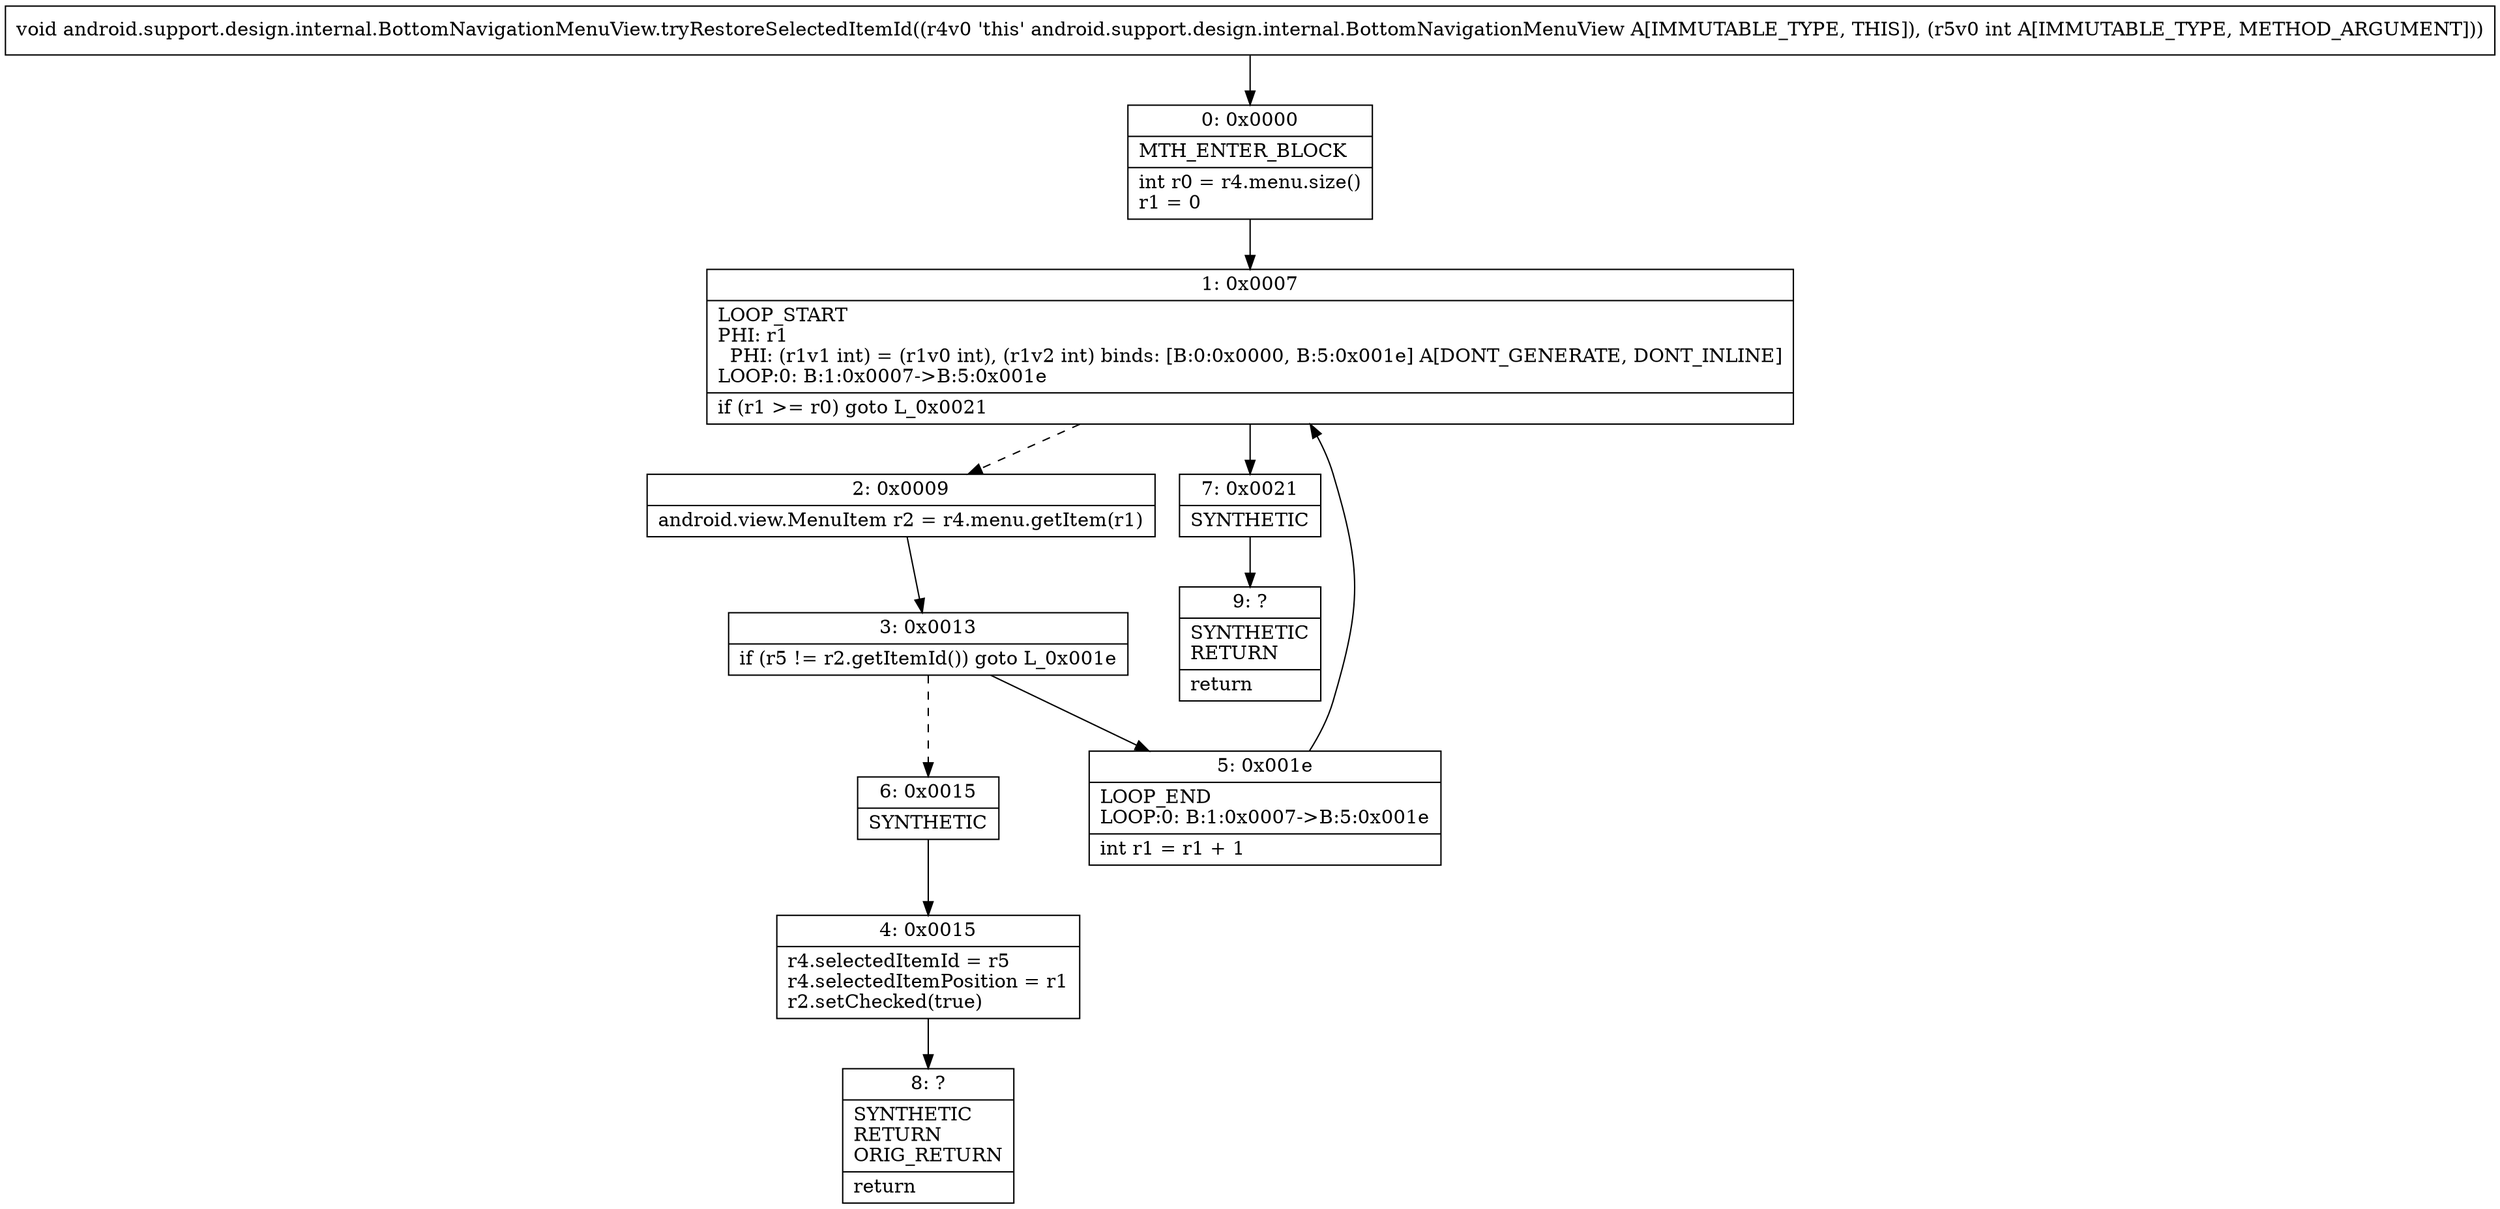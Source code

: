 digraph "CFG forandroid.support.design.internal.BottomNavigationMenuView.tryRestoreSelectedItemId(I)V" {
Node_0 [shape=record,label="{0\:\ 0x0000|MTH_ENTER_BLOCK\l|int r0 = r4.menu.size()\lr1 = 0\l}"];
Node_1 [shape=record,label="{1\:\ 0x0007|LOOP_START\lPHI: r1 \l  PHI: (r1v1 int) = (r1v0 int), (r1v2 int) binds: [B:0:0x0000, B:5:0x001e] A[DONT_GENERATE, DONT_INLINE]\lLOOP:0: B:1:0x0007\-\>B:5:0x001e\l|if (r1 \>= r0) goto L_0x0021\l}"];
Node_2 [shape=record,label="{2\:\ 0x0009|android.view.MenuItem r2 = r4.menu.getItem(r1)\l}"];
Node_3 [shape=record,label="{3\:\ 0x0013|if (r5 != r2.getItemId()) goto L_0x001e\l}"];
Node_4 [shape=record,label="{4\:\ 0x0015|r4.selectedItemId = r5\lr4.selectedItemPosition = r1\lr2.setChecked(true)\l}"];
Node_5 [shape=record,label="{5\:\ 0x001e|LOOP_END\lLOOP:0: B:1:0x0007\-\>B:5:0x001e\l|int r1 = r1 + 1\l}"];
Node_6 [shape=record,label="{6\:\ 0x0015|SYNTHETIC\l}"];
Node_7 [shape=record,label="{7\:\ 0x0021|SYNTHETIC\l}"];
Node_8 [shape=record,label="{8\:\ ?|SYNTHETIC\lRETURN\lORIG_RETURN\l|return\l}"];
Node_9 [shape=record,label="{9\:\ ?|SYNTHETIC\lRETURN\l|return\l}"];
MethodNode[shape=record,label="{void android.support.design.internal.BottomNavigationMenuView.tryRestoreSelectedItemId((r4v0 'this' android.support.design.internal.BottomNavigationMenuView A[IMMUTABLE_TYPE, THIS]), (r5v0 int A[IMMUTABLE_TYPE, METHOD_ARGUMENT])) }"];
MethodNode -> Node_0;
Node_0 -> Node_1;
Node_1 -> Node_2[style=dashed];
Node_1 -> Node_7;
Node_2 -> Node_3;
Node_3 -> Node_5;
Node_3 -> Node_6[style=dashed];
Node_4 -> Node_8;
Node_5 -> Node_1;
Node_6 -> Node_4;
Node_7 -> Node_9;
}


